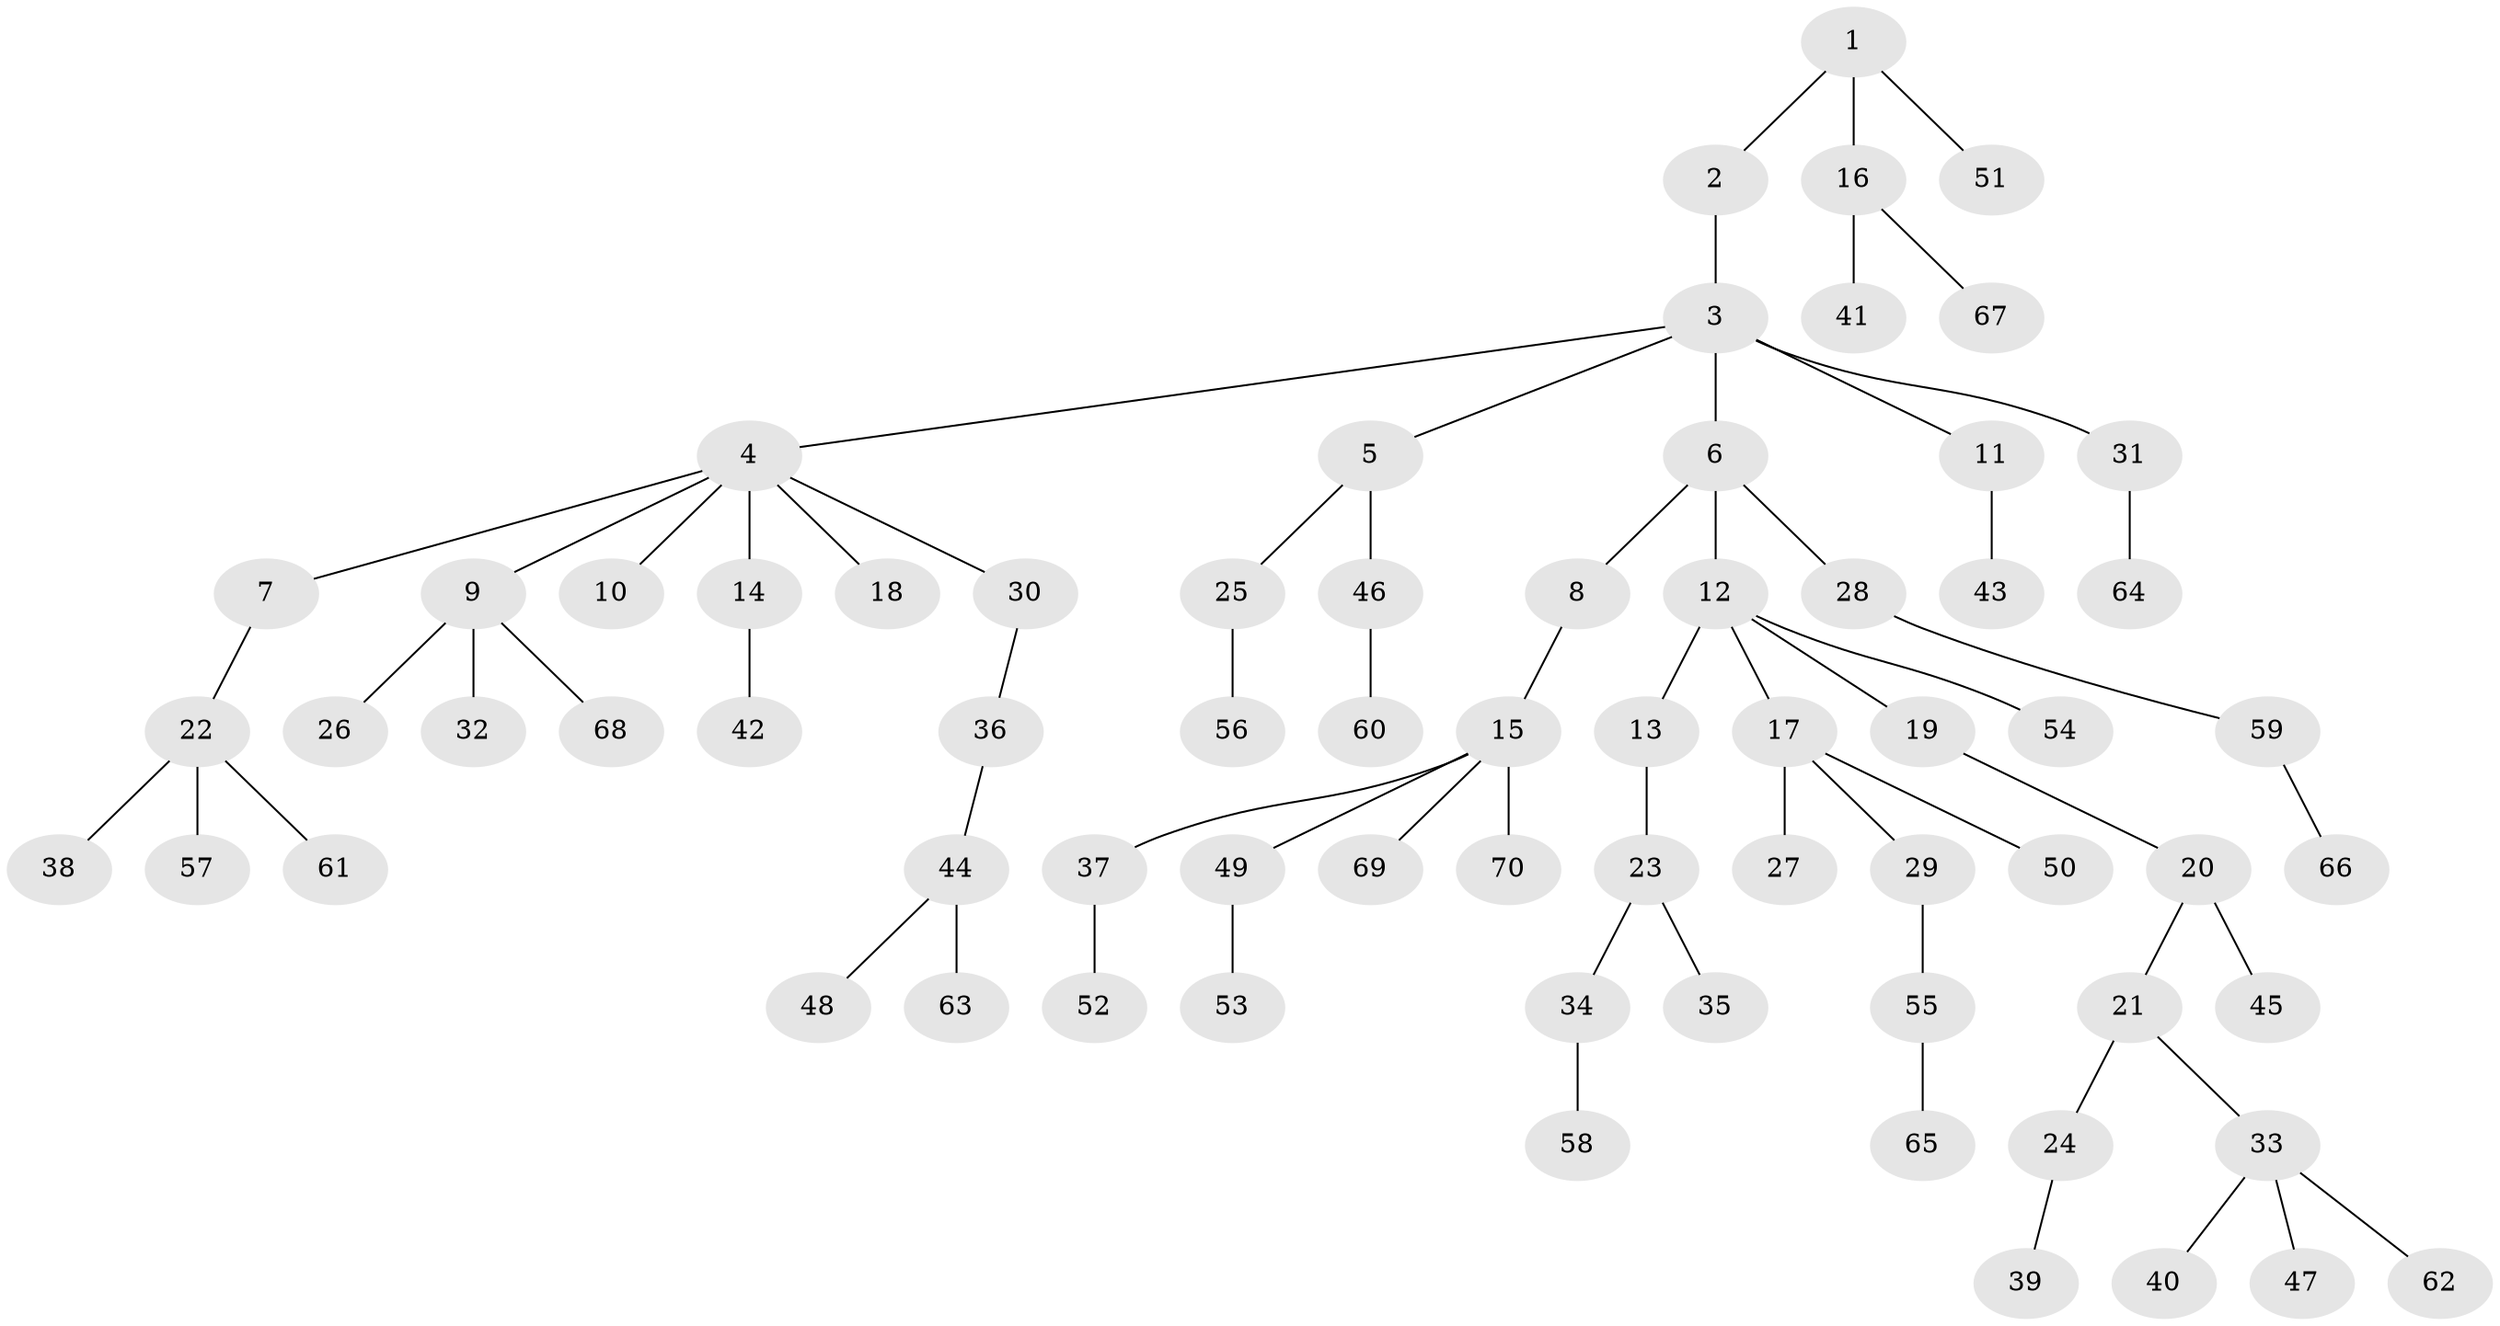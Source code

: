 // original degree distribution, {4: 0.05172413793103448, 2: 0.20689655172413793, 7: 0.008620689655172414, 8: 0.008620689655172414, 5: 0.05172413793103448, 3: 0.12931034482758622, 6: 0.008620689655172414, 1: 0.5344827586206896}
// Generated by graph-tools (version 1.1) at 2025/51/03/04/25 22:51:38]
// undirected, 70 vertices, 69 edges
graph export_dot {
  node [color=gray90,style=filled];
  1;
  2;
  3;
  4;
  5;
  6;
  7;
  8;
  9;
  10;
  11;
  12;
  13;
  14;
  15;
  16;
  17;
  18;
  19;
  20;
  21;
  22;
  23;
  24;
  25;
  26;
  27;
  28;
  29;
  30;
  31;
  32;
  33;
  34;
  35;
  36;
  37;
  38;
  39;
  40;
  41;
  42;
  43;
  44;
  45;
  46;
  47;
  48;
  49;
  50;
  51;
  52;
  53;
  54;
  55;
  56;
  57;
  58;
  59;
  60;
  61;
  62;
  63;
  64;
  65;
  66;
  67;
  68;
  69;
  70;
  1 -- 2 [weight=1.0];
  1 -- 16 [weight=1.0];
  1 -- 51 [weight=1.0];
  2 -- 3 [weight=1.0];
  3 -- 4 [weight=1.0];
  3 -- 5 [weight=1.0];
  3 -- 6 [weight=1.0];
  3 -- 11 [weight=1.0];
  3 -- 31 [weight=1.0];
  4 -- 7 [weight=1.0];
  4 -- 9 [weight=1.0];
  4 -- 10 [weight=1.0];
  4 -- 14 [weight=1.0];
  4 -- 18 [weight=1.0];
  4 -- 30 [weight=1.0];
  5 -- 25 [weight=1.0];
  5 -- 46 [weight=1.0];
  6 -- 8 [weight=1.0];
  6 -- 12 [weight=1.0];
  6 -- 28 [weight=1.0];
  7 -- 22 [weight=1.0];
  8 -- 15 [weight=1.0];
  9 -- 26 [weight=1.0];
  9 -- 32 [weight=1.0];
  9 -- 68 [weight=1.0];
  11 -- 43 [weight=3.0];
  12 -- 13 [weight=1.0];
  12 -- 17 [weight=1.0];
  12 -- 19 [weight=1.0];
  12 -- 54 [weight=1.0];
  13 -- 23 [weight=1.0];
  14 -- 42 [weight=1.0];
  15 -- 37 [weight=1.0];
  15 -- 49 [weight=1.0];
  15 -- 69 [weight=1.0];
  15 -- 70 [weight=1.0];
  16 -- 41 [weight=1.0];
  16 -- 67 [weight=1.0];
  17 -- 27 [weight=1.0];
  17 -- 29 [weight=1.0];
  17 -- 50 [weight=1.0];
  19 -- 20 [weight=1.0];
  20 -- 21 [weight=1.0];
  20 -- 45 [weight=1.0];
  21 -- 24 [weight=1.0];
  21 -- 33 [weight=1.0];
  22 -- 38 [weight=1.0];
  22 -- 57 [weight=1.0];
  22 -- 61 [weight=1.0];
  23 -- 34 [weight=1.0];
  23 -- 35 [weight=1.0];
  24 -- 39 [weight=1.0];
  25 -- 56 [weight=1.0];
  28 -- 59 [weight=1.0];
  29 -- 55 [weight=1.0];
  30 -- 36 [weight=1.0];
  31 -- 64 [weight=1.0];
  33 -- 40 [weight=1.0];
  33 -- 47 [weight=1.0];
  33 -- 62 [weight=1.0];
  34 -- 58 [weight=1.0];
  36 -- 44 [weight=1.0];
  37 -- 52 [weight=1.0];
  44 -- 48 [weight=1.0];
  44 -- 63 [weight=1.0];
  46 -- 60 [weight=1.0];
  49 -- 53 [weight=2.0];
  55 -- 65 [weight=1.0];
  59 -- 66 [weight=1.0];
}
